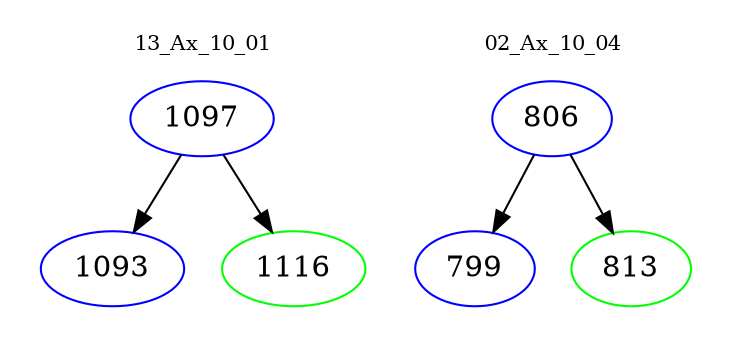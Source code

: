 digraph{
subgraph cluster_0 {
color = white
label = "13_Ax_10_01";
fontsize=10;
T0_1097 [label="1097", color="blue"]
T0_1097 -> T0_1093 [color="black"]
T0_1093 [label="1093", color="blue"]
T0_1097 -> T0_1116 [color="black"]
T0_1116 [label="1116", color="green"]
}
subgraph cluster_1 {
color = white
label = "02_Ax_10_04";
fontsize=10;
T1_806 [label="806", color="blue"]
T1_806 -> T1_799 [color="black"]
T1_799 [label="799", color="blue"]
T1_806 -> T1_813 [color="black"]
T1_813 [label="813", color="green"]
}
}
